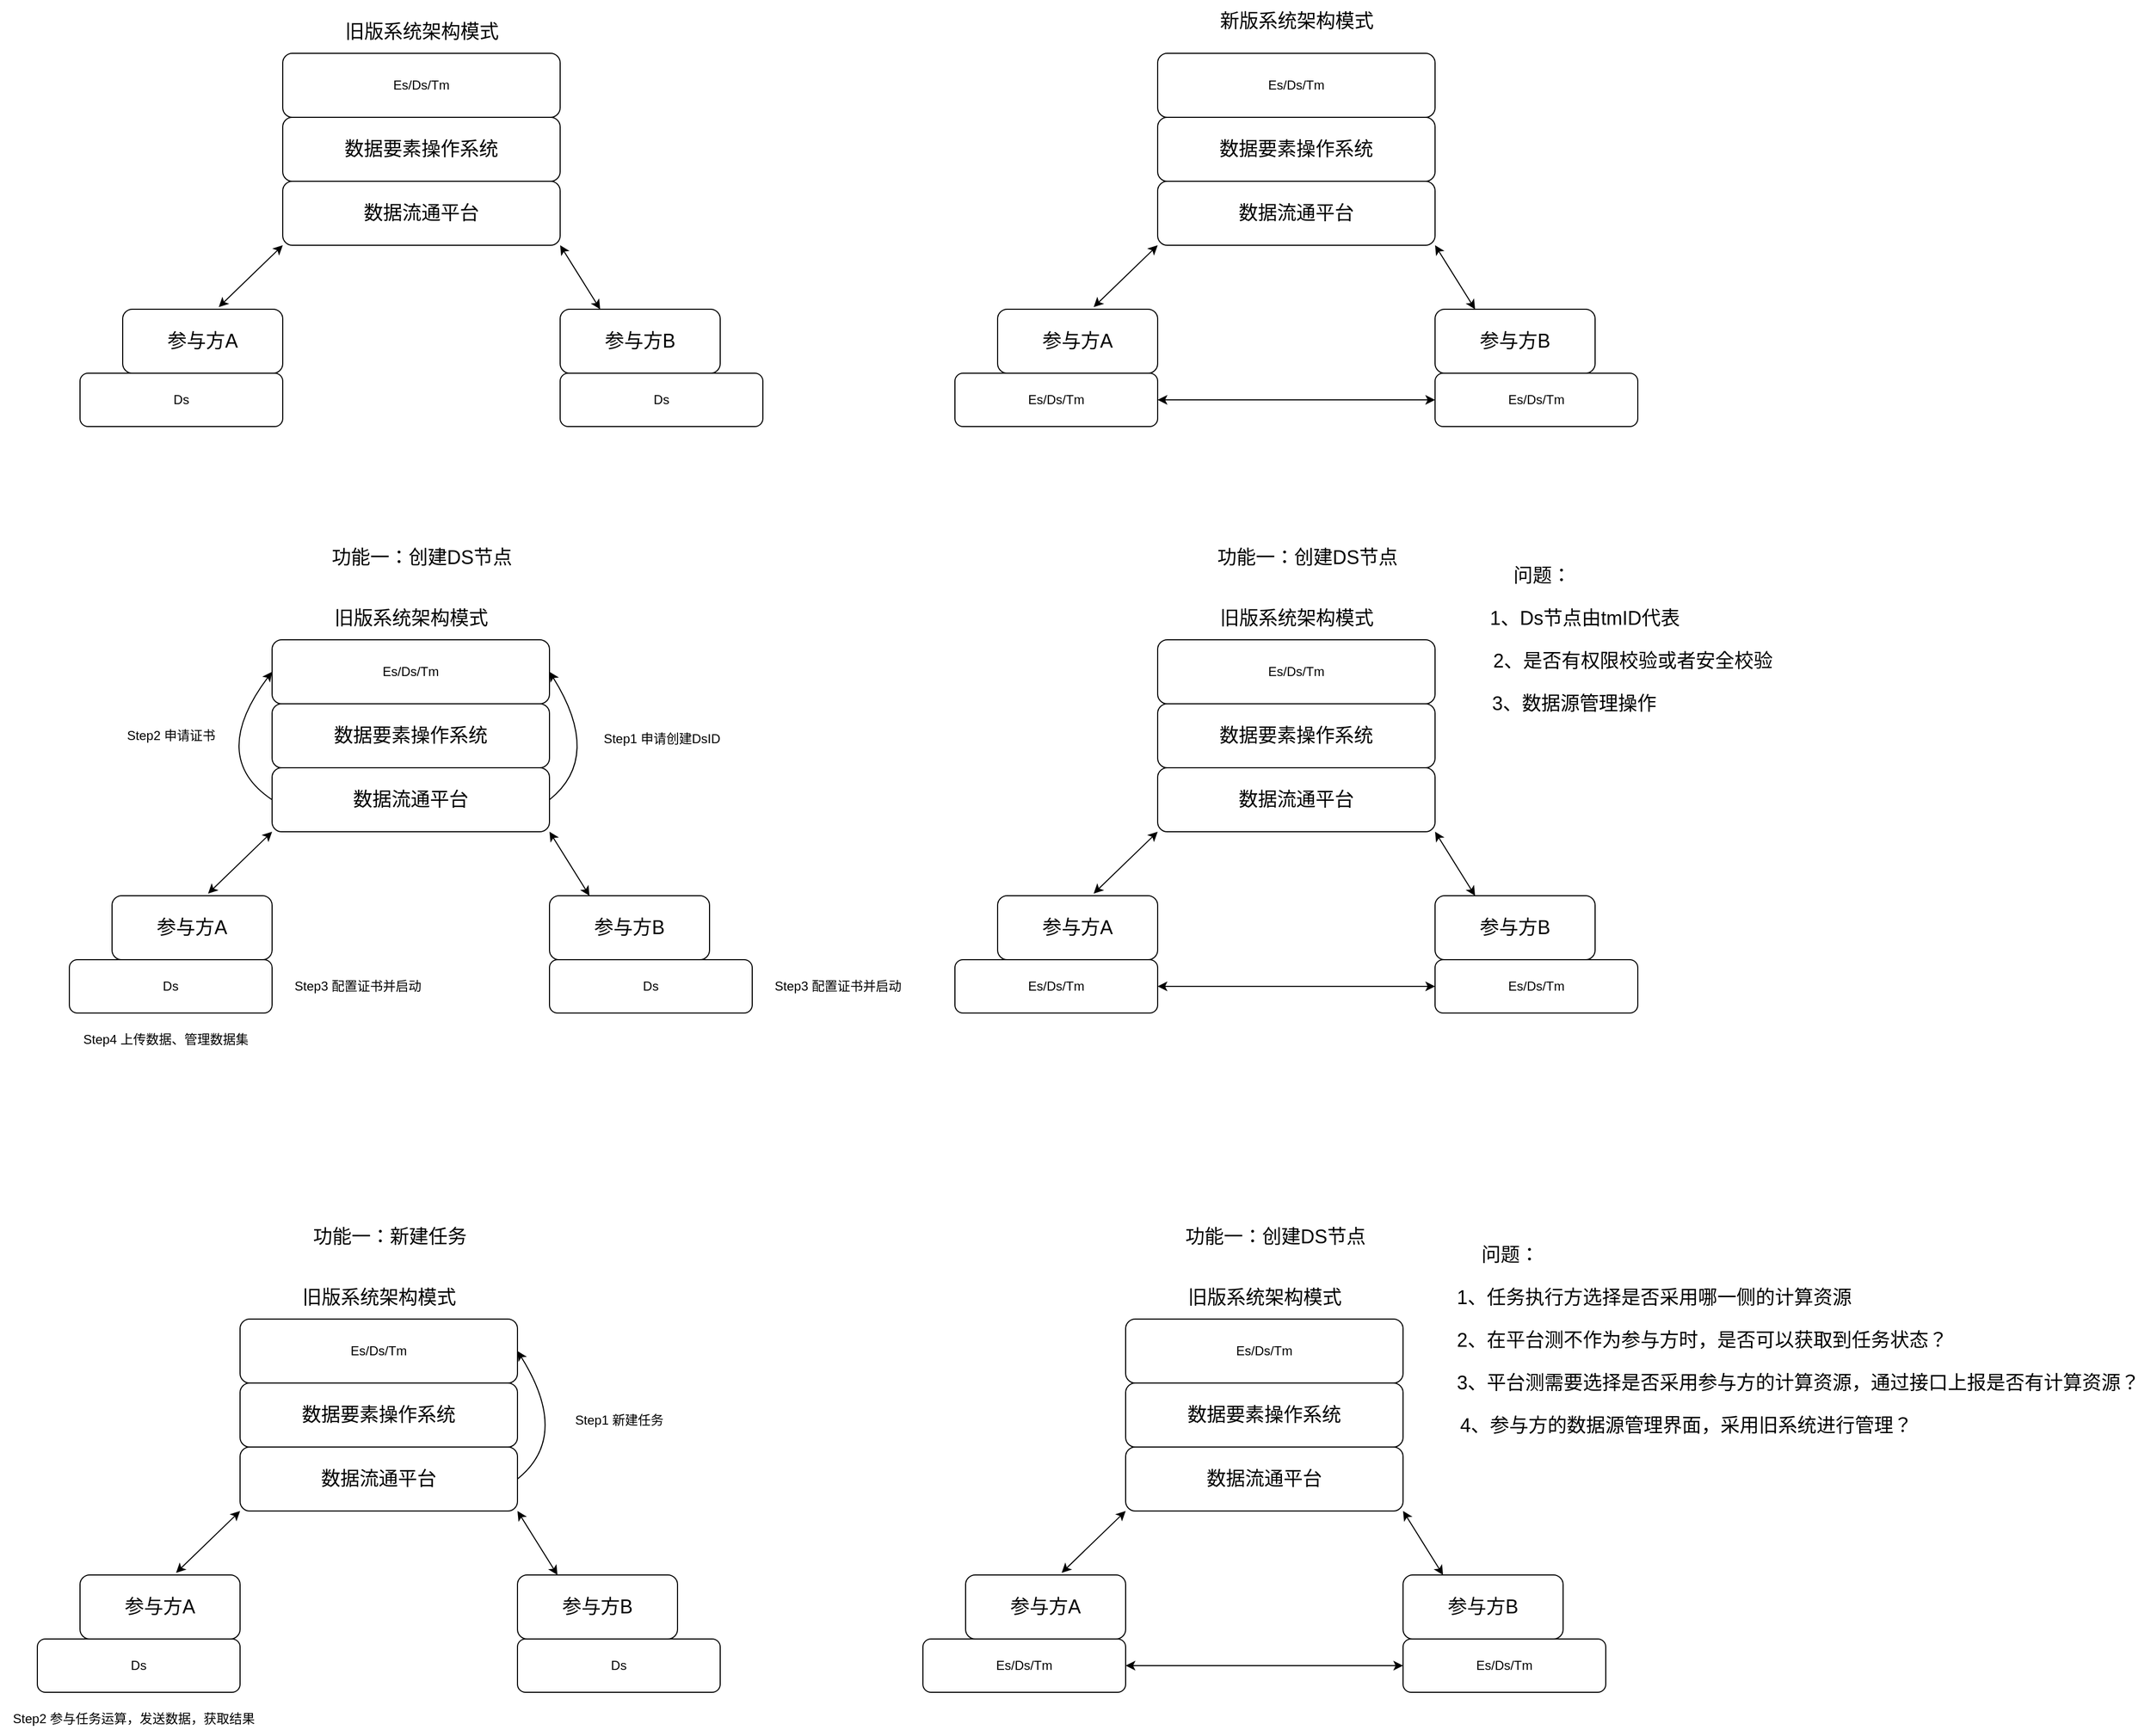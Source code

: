 <mxfile version="22.1.2" type="device">
  <diagram id="kgpKYQtTHZ0yAKxKKP6v" name="Page-1">
    <mxGraphModel dx="2074" dy="2367" grid="1" gridSize="10" guides="1" tooltips="1" connect="1" arrows="1" fold="1" page="1" pageScale="1" pageWidth="850" pageHeight="1100" math="0" shadow="0">
      <root>
        <mxCell id="0" />
        <mxCell id="1" parent="0" />
        <mxCell id="IVVI-XEZEUWKGoIuO-L4-1" value="&lt;font style=&quot;font-size: 18px;&quot;&gt;数据要素操作系统&lt;/font&gt;" style="rounded=1;whiteSpace=wrap;html=1;" vertex="1" parent="1">
          <mxGeometry x="1090" y="-430" width="260" height="60" as="geometry" />
        </mxCell>
        <mxCell id="IVVI-XEZEUWKGoIuO-L4-2" value="Es/Ds/Tm" style="rounded=1;whiteSpace=wrap;html=1;" vertex="1" parent="1">
          <mxGeometry x="1090" y="-490" width="260" height="60" as="geometry" />
        </mxCell>
        <mxCell id="IVVI-XEZEUWKGoIuO-L4-3" value="&lt;font style=&quot;font-size: 18px;&quot;&gt;参与方A&lt;/font&gt;" style="rounded=1;whiteSpace=wrap;html=1;" vertex="1" parent="1">
          <mxGeometry x="940" y="-250" width="150" height="60" as="geometry" />
        </mxCell>
        <mxCell id="IVVI-XEZEUWKGoIuO-L4-4" value="&lt;font style=&quot;font-size: 18px;&quot;&gt;数据流通平台&lt;/font&gt;" style="rounded=1;whiteSpace=wrap;html=1;" vertex="1" parent="1">
          <mxGeometry x="1090" y="-370" width="260" height="60" as="geometry" />
        </mxCell>
        <mxCell id="IVVI-XEZEUWKGoIuO-L4-5" value="Es/Ds/Tm" style="rounded=1;whiteSpace=wrap;html=1;" vertex="1" parent="1">
          <mxGeometry x="900" y="-190" width="190" height="50" as="geometry" />
        </mxCell>
        <mxCell id="IVVI-XEZEUWKGoIuO-L4-6" value="&lt;font style=&quot;font-size: 18px;&quot;&gt;参与方B&lt;/font&gt;" style="rounded=1;whiteSpace=wrap;html=1;" vertex="1" parent="1">
          <mxGeometry x="1350" y="-250" width="150" height="60" as="geometry" />
        </mxCell>
        <mxCell id="IVVI-XEZEUWKGoIuO-L4-7" value="Es/Ds/Tm" style="rounded=1;whiteSpace=wrap;html=1;" vertex="1" parent="1">
          <mxGeometry x="1350" y="-190" width="190" height="50" as="geometry" />
        </mxCell>
        <mxCell id="IVVI-XEZEUWKGoIuO-L4-8" value="" style="endArrow=classic;startArrow=classic;html=1;rounded=0;exitX=0.6;exitY=-0.033;exitDx=0;exitDy=0;exitPerimeter=0;" edge="1" parent="1" source="IVVI-XEZEUWKGoIuO-L4-3">
          <mxGeometry width="50" height="50" relative="1" as="geometry">
            <mxPoint x="1040" y="-260" as="sourcePoint" />
            <mxPoint x="1090" y="-310" as="targetPoint" />
          </mxGeometry>
        </mxCell>
        <mxCell id="IVVI-XEZEUWKGoIuO-L4-9" value="" style="endArrow=classic;startArrow=classic;html=1;rounded=0;exitX=0.25;exitY=0;exitDx=0;exitDy=0;entryX=1;entryY=1;entryDx=0;entryDy=0;" edge="1" parent="1" source="IVVI-XEZEUWKGoIuO-L4-6" target="IVVI-XEZEUWKGoIuO-L4-4">
          <mxGeometry width="50" height="50" relative="1" as="geometry">
            <mxPoint x="1040" y="-242" as="sourcePoint" />
            <mxPoint x="1100" y="-300" as="targetPoint" />
          </mxGeometry>
        </mxCell>
        <mxCell id="IVVI-XEZEUWKGoIuO-L4-10" value="&lt;font style=&quot;font-size: 18px;&quot;&gt;数据要素操作系统&lt;/font&gt;" style="rounded=1;whiteSpace=wrap;html=1;" vertex="1" parent="1">
          <mxGeometry x="270" y="-430" width="260" height="60" as="geometry" />
        </mxCell>
        <mxCell id="IVVI-XEZEUWKGoIuO-L4-11" value="Es/Ds/Tm" style="rounded=1;whiteSpace=wrap;html=1;" vertex="1" parent="1">
          <mxGeometry x="270" y="-490" width="260" height="60" as="geometry" />
        </mxCell>
        <mxCell id="IVVI-XEZEUWKGoIuO-L4-12" value="&lt;font style=&quot;font-size: 18px;&quot;&gt;参与方A&lt;/font&gt;" style="rounded=1;whiteSpace=wrap;html=1;" vertex="1" parent="1">
          <mxGeometry x="120" y="-250" width="150" height="60" as="geometry" />
        </mxCell>
        <mxCell id="IVVI-XEZEUWKGoIuO-L4-13" value="&lt;font style=&quot;font-size: 18px;&quot;&gt;数据流通平台&lt;/font&gt;" style="rounded=1;whiteSpace=wrap;html=1;" vertex="1" parent="1">
          <mxGeometry x="270" y="-370" width="260" height="60" as="geometry" />
        </mxCell>
        <mxCell id="IVVI-XEZEUWKGoIuO-L4-14" value="Ds" style="rounded=1;whiteSpace=wrap;html=1;" vertex="1" parent="1">
          <mxGeometry x="80" y="-190" width="190" height="50" as="geometry" />
        </mxCell>
        <mxCell id="IVVI-XEZEUWKGoIuO-L4-15" value="&lt;font style=&quot;font-size: 18px;&quot;&gt;参与方B&lt;/font&gt;" style="rounded=1;whiteSpace=wrap;html=1;" vertex="1" parent="1">
          <mxGeometry x="530" y="-250" width="150" height="60" as="geometry" />
        </mxCell>
        <mxCell id="IVVI-XEZEUWKGoIuO-L4-16" value="Ds" style="rounded=1;whiteSpace=wrap;html=1;" vertex="1" parent="1">
          <mxGeometry x="530" y="-190" width="190" height="50" as="geometry" />
        </mxCell>
        <mxCell id="IVVI-XEZEUWKGoIuO-L4-17" value="" style="endArrow=classic;startArrow=classic;html=1;rounded=0;exitX=0.6;exitY=-0.033;exitDx=0;exitDy=0;exitPerimeter=0;" edge="1" parent="1" source="IVVI-XEZEUWKGoIuO-L4-12">
          <mxGeometry width="50" height="50" relative="1" as="geometry">
            <mxPoint x="220" y="-260" as="sourcePoint" />
            <mxPoint x="270" y="-310" as="targetPoint" />
          </mxGeometry>
        </mxCell>
        <mxCell id="IVVI-XEZEUWKGoIuO-L4-18" value="" style="endArrow=classic;startArrow=classic;html=1;rounded=0;exitX=0.25;exitY=0;exitDx=0;exitDy=0;entryX=1;entryY=1;entryDx=0;entryDy=0;" edge="1" parent="1" source="IVVI-XEZEUWKGoIuO-L4-15" target="IVVI-XEZEUWKGoIuO-L4-13">
          <mxGeometry width="50" height="50" relative="1" as="geometry">
            <mxPoint x="220" y="-242" as="sourcePoint" />
            <mxPoint x="280" y="-300" as="targetPoint" />
          </mxGeometry>
        </mxCell>
        <mxCell id="IVVI-XEZEUWKGoIuO-L4-19" value="&lt;font style=&quot;font-size: 18px;&quot;&gt;旧版系统架构模式&lt;/font&gt;" style="text;html=1;align=center;verticalAlign=middle;resizable=0;points=[];autosize=1;strokeColor=none;fillColor=none;" vertex="1" parent="1">
          <mxGeometry x="315" y="-530" width="170" height="40" as="geometry" />
        </mxCell>
        <mxCell id="IVVI-XEZEUWKGoIuO-L4-20" value="&lt;font style=&quot;font-size: 18px;&quot;&gt;新版系统架构模式&lt;/font&gt;" style="text;html=1;align=center;verticalAlign=middle;resizable=0;points=[];autosize=1;strokeColor=none;fillColor=none;" vertex="1" parent="1">
          <mxGeometry x="1135" y="-540" width="170" height="40" as="geometry" />
        </mxCell>
        <mxCell id="IVVI-XEZEUWKGoIuO-L4-21" value="" style="endArrow=classic;startArrow=classic;html=1;rounded=0;exitX=1;exitY=0.5;exitDx=0;exitDy=0;entryX=0;entryY=0.5;entryDx=0;entryDy=0;" edge="1" parent="1" source="IVVI-XEZEUWKGoIuO-L4-5" target="IVVI-XEZEUWKGoIuO-L4-7">
          <mxGeometry width="50" height="50" relative="1" as="geometry">
            <mxPoint x="578" y="-240" as="sourcePoint" />
            <mxPoint x="540" y="-300" as="targetPoint" />
          </mxGeometry>
        </mxCell>
        <mxCell id="IVVI-XEZEUWKGoIuO-L4-22" value="&lt;font style=&quot;font-size: 18px;&quot;&gt;数据要素操作系统&lt;/font&gt;" style="rounded=1;whiteSpace=wrap;html=1;" vertex="1" parent="1">
          <mxGeometry x="260" y="120" width="260" height="60" as="geometry" />
        </mxCell>
        <mxCell id="IVVI-XEZEUWKGoIuO-L4-23" value="Es/Ds/Tm" style="rounded=1;whiteSpace=wrap;html=1;" vertex="1" parent="1">
          <mxGeometry x="260" y="60" width="260" height="60" as="geometry" />
        </mxCell>
        <mxCell id="IVVI-XEZEUWKGoIuO-L4-24" value="&lt;font style=&quot;font-size: 18px;&quot;&gt;参与方A&lt;/font&gt;" style="rounded=1;whiteSpace=wrap;html=1;" vertex="1" parent="1">
          <mxGeometry x="110" y="300" width="150" height="60" as="geometry" />
        </mxCell>
        <mxCell id="IVVI-XEZEUWKGoIuO-L4-25" value="&lt;font style=&quot;font-size: 18px;&quot;&gt;数据流通平台&lt;/font&gt;" style="rounded=1;whiteSpace=wrap;html=1;" vertex="1" parent="1">
          <mxGeometry x="260" y="180" width="260" height="60" as="geometry" />
        </mxCell>
        <mxCell id="IVVI-XEZEUWKGoIuO-L4-26" value="Ds" style="rounded=1;whiteSpace=wrap;html=1;" vertex="1" parent="1">
          <mxGeometry x="70" y="360" width="190" height="50" as="geometry" />
        </mxCell>
        <mxCell id="IVVI-XEZEUWKGoIuO-L4-27" value="&lt;font style=&quot;font-size: 18px;&quot;&gt;参与方B&lt;/font&gt;" style="rounded=1;whiteSpace=wrap;html=1;" vertex="1" parent="1">
          <mxGeometry x="520" y="300" width="150" height="60" as="geometry" />
        </mxCell>
        <mxCell id="IVVI-XEZEUWKGoIuO-L4-28" value="Ds" style="rounded=1;whiteSpace=wrap;html=1;" vertex="1" parent="1">
          <mxGeometry x="520" y="360" width="190" height="50" as="geometry" />
        </mxCell>
        <mxCell id="IVVI-XEZEUWKGoIuO-L4-29" value="" style="endArrow=classic;startArrow=classic;html=1;rounded=0;exitX=0.6;exitY=-0.033;exitDx=0;exitDy=0;exitPerimeter=0;" edge="1" parent="1" source="IVVI-XEZEUWKGoIuO-L4-24">
          <mxGeometry width="50" height="50" relative="1" as="geometry">
            <mxPoint x="210" y="290" as="sourcePoint" />
            <mxPoint x="260" y="240" as="targetPoint" />
          </mxGeometry>
        </mxCell>
        <mxCell id="IVVI-XEZEUWKGoIuO-L4-30" value="" style="endArrow=classic;startArrow=classic;html=1;rounded=0;exitX=0.25;exitY=0;exitDx=0;exitDy=0;entryX=1;entryY=1;entryDx=0;entryDy=0;" edge="1" parent="1" source="IVVI-XEZEUWKGoIuO-L4-27" target="IVVI-XEZEUWKGoIuO-L4-25">
          <mxGeometry width="50" height="50" relative="1" as="geometry">
            <mxPoint x="210" y="308" as="sourcePoint" />
            <mxPoint x="270" y="250" as="targetPoint" />
          </mxGeometry>
        </mxCell>
        <mxCell id="IVVI-XEZEUWKGoIuO-L4-31" value="&lt;font style=&quot;font-size: 18px;&quot;&gt;旧版系统架构模式&lt;/font&gt;" style="text;html=1;align=center;verticalAlign=middle;resizable=0;points=[];autosize=1;strokeColor=none;fillColor=none;" vertex="1" parent="1">
          <mxGeometry x="305" y="20" width="170" height="40" as="geometry" />
        </mxCell>
        <mxCell id="IVVI-XEZEUWKGoIuO-L4-32" value="&lt;font style=&quot;font-size: 18px;&quot;&gt;功能一：创建DS节点&lt;/font&gt;" style="text;html=1;align=center;verticalAlign=middle;resizable=0;points=[];autosize=1;strokeColor=none;fillColor=none;" vertex="1" parent="1">
          <mxGeometry x="305" y="-37" width="190" height="40" as="geometry" />
        </mxCell>
        <mxCell id="IVVI-XEZEUWKGoIuO-L4-33" value="" style="curved=1;endArrow=classic;html=1;rounded=0;exitX=1;exitY=0.5;exitDx=0;exitDy=0;entryX=1;entryY=0.5;entryDx=0;entryDy=0;" edge="1" parent="1" source="IVVI-XEZEUWKGoIuO-L4-25" target="IVVI-XEZEUWKGoIuO-L4-23">
          <mxGeometry width="50" height="50" relative="1" as="geometry">
            <mxPoint x="780" y="420" as="sourcePoint" />
            <mxPoint x="830" y="370" as="targetPoint" />
            <Array as="points">
              <mxPoint x="570" y="170" />
            </Array>
          </mxGeometry>
        </mxCell>
        <mxCell id="IVVI-XEZEUWKGoIuO-L4-34" value="Step1 申请创建DsID" style="text;html=1;align=center;verticalAlign=middle;resizable=0;points=[];autosize=1;strokeColor=none;fillColor=none;" vertex="1" parent="1">
          <mxGeometry x="560" y="138" width="130" height="30" as="geometry" />
        </mxCell>
        <mxCell id="IVVI-XEZEUWKGoIuO-L4-35" value="Step2 申请证书" style="text;html=1;align=center;verticalAlign=middle;resizable=0;points=[];autosize=1;strokeColor=none;fillColor=none;" vertex="1" parent="1">
          <mxGeometry x="110" y="135" width="110" height="30" as="geometry" />
        </mxCell>
        <mxCell id="IVVI-XEZEUWKGoIuO-L4-37" value="" style="curved=1;endArrow=classic;html=1;rounded=0;exitX=0;exitY=0.5;exitDx=0;exitDy=0;entryX=0;entryY=0.5;entryDx=0;entryDy=0;" edge="1" parent="1" source="IVVI-XEZEUWKGoIuO-L4-25" target="IVVI-XEZEUWKGoIuO-L4-23">
          <mxGeometry width="50" height="50" relative="1" as="geometry">
            <mxPoint x="150" y="210" as="sourcePoint" />
            <mxPoint x="150" y="90" as="targetPoint" />
            <Array as="points">
              <mxPoint x="200" y="170" />
            </Array>
          </mxGeometry>
        </mxCell>
        <mxCell id="IVVI-XEZEUWKGoIuO-L4-38" value="Step3 配置证书并启动" style="text;html=1;align=center;verticalAlign=middle;resizable=0;points=[];autosize=1;strokeColor=none;fillColor=none;" vertex="1" parent="1">
          <mxGeometry x="270" y="370" width="140" height="30" as="geometry" />
        </mxCell>
        <mxCell id="IVVI-XEZEUWKGoIuO-L4-39" value="Step3 配置证书并启动" style="text;html=1;align=center;verticalAlign=middle;resizable=0;points=[];autosize=1;strokeColor=none;fillColor=none;" vertex="1" parent="1">
          <mxGeometry x="720" y="370" width="140" height="30" as="geometry" />
        </mxCell>
        <mxCell id="IVVI-XEZEUWKGoIuO-L4-40" value="Step4 上传数据、管理数据集" style="text;html=1;align=center;verticalAlign=middle;resizable=0;points=[];autosize=1;strokeColor=none;fillColor=none;" vertex="1" parent="1">
          <mxGeometry x="70" y="420" width="180" height="30" as="geometry" />
        </mxCell>
        <mxCell id="IVVI-XEZEUWKGoIuO-L4-41" value="&lt;font style=&quot;font-size: 18px;&quot;&gt;数据要素操作系统&lt;/font&gt;" style="rounded=1;whiteSpace=wrap;html=1;" vertex="1" parent="1">
          <mxGeometry x="1090" y="120" width="260" height="60" as="geometry" />
        </mxCell>
        <mxCell id="IVVI-XEZEUWKGoIuO-L4-42" value="Es/Ds/Tm" style="rounded=1;whiteSpace=wrap;html=1;" vertex="1" parent="1">
          <mxGeometry x="1090" y="60" width="260" height="60" as="geometry" />
        </mxCell>
        <mxCell id="IVVI-XEZEUWKGoIuO-L4-43" value="&lt;font style=&quot;font-size: 18px;&quot;&gt;参与方A&lt;/font&gt;" style="rounded=1;whiteSpace=wrap;html=1;" vertex="1" parent="1">
          <mxGeometry x="940" y="300" width="150" height="60" as="geometry" />
        </mxCell>
        <mxCell id="IVVI-XEZEUWKGoIuO-L4-44" value="&lt;font style=&quot;font-size: 18px;&quot;&gt;数据流通平台&lt;/font&gt;" style="rounded=1;whiteSpace=wrap;html=1;" vertex="1" parent="1">
          <mxGeometry x="1090" y="180" width="260" height="60" as="geometry" />
        </mxCell>
        <mxCell id="IVVI-XEZEUWKGoIuO-L4-46" value="&lt;font style=&quot;font-size: 18px;&quot;&gt;参与方B&lt;/font&gt;" style="rounded=1;whiteSpace=wrap;html=1;" vertex="1" parent="1">
          <mxGeometry x="1350" y="300" width="150" height="60" as="geometry" />
        </mxCell>
        <mxCell id="IVVI-XEZEUWKGoIuO-L4-48" value="" style="endArrow=classic;startArrow=classic;html=1;rounded=0;exitX=0.6;exitY=-0.033;exitDx=0;exitDy=0;exitPerimeter=0;" edge="1" parent="1" source="IVVI-XEZEUWKGoIuO-L4-43">
          <mxGeometry width="50" height="50" relative="1" as="geometry">
            <mxPoint x="1040" y="290" as="sourcePoint" />
            <mxPoint x="1090" y="240" as="targetPoint" />
          </mxGeometry>
        </mxCell>
        <mxCell id="IVVI-XEZEUWKGoIuO-L4-49" value="" style="endArrow=classic;startArrow=classic;html=1;rounded=0;exitX=0.25;exitY=0;exitDx=0;exitDy=0;entryX=1;entryY=1;entryDx=0;entryDy=0;" edge="1" parent="1" source="IVVI-XEZEUWKGoIuO-L4-46" target="IVVI-XEZEUWKGoIuO-L4-44">
          <mxGeometry width="50" height="50" relative="1" as="geometry">
            <mxPoint x="1040" y="308" as="sourcePoint" />
            <mxPoint x="1100" y="250" as="targetPoint" />
          </mxGeometry>
        </mxCell>
        <mxCell id="IVVI-XEZEUWKGoIuO-L4-50" value="&lt;font style=&quot;font-size: 18px;&quot;&gt;旧版系统架构模式&lt;/font&gt;" style="text;html=1;align=center;verticalAlign=middle;resizable=0;points=[];autosize=1;strokeColor=none;fillColor=none;" vertex="1" parent="1">
          <mxGeometry x="1135" y="20" width="170" height="40" as="geometry" />
        </mxCell>
        <mxCell id="IVVI-XEZEUWKGoIuO-L4-51" value="&lt;font style=&quot;font-size: 18px;&quot;&gt;功能一：创建DS节点&lt;/font&gt;" style="text;html=1;align=center;verticalAlign=middle;resizable=0;points=[];autosize=1;strokeColor=none;fillColor=none;" vertex="1" parent="1">
          <mxGeometry x="1135" y="-37" width="190" height="40" as="geometry" />
        </mxCell>
        <mxCell id="IVVI-XEZEUWKGoIuO-L4-60" value="Es/Ds/Tm" style="rounded=1;whiteSpace=wrap;html=1;" vertex="1" parent="1">
          <mxGeometry x="900" y="360" width="190" height="50" as="geometry" />
        </mxCell>
        <mxCell id="IVVI-XEZEUWKGoIuO-L4-61" value="Es/Ds/Tm" style="rounded=1;whiteSpace=wrap;html=1;" vertex="1" parent="1">
          <mxGeometry x="1350" y="360" width="190" height="50" as="geometry" />
        </mxCell>
        <mxCell id="IVVI-XEZEUWKGoIuO-L4-62" value="" style="endArrow=classic;startArrow=classic;html=1;rounded=0;exitX=1;exitY=0.5;exitDx=0;exitDy=0;entryX=0;entryY=0.5;entryDx=0;entryDy=0;" edge="1" parent="1" source="IVVI-XEZEUWKGoIuO-L4-60" target="IVVI-XEZEUWKGoIuO-L4-61">
          <mxGeometry width="50" height="50" relative="1" as="geometry">
            <mxPoint x="578" y="310" as="sourcePoint" />
            <mxPoint x="540" y="250" as="targetPoint" />
          </mxGeometry>
        </mxCell>
        <mxCell id="IVVI-XEZEUWKGoIuO-L4-63" value="&lt;font style=&quot;font-size: 18px;&quot;&gt;1、Ds节点由tmID代表&lt;/font&gt;" style="text;html=1;align=center;verticalAlign=middle;resizable=0;points=[];autosize=1;strokeColor=none;fillColor=none;" vertex="1" parent="1">
          <mxGeometry x="1390" y="20" width="200" height="40" as="geometry" />
        </mxCell>
        <mxCell id="IVVI-XEZEUWKGoIuO-L4-64" value="&lt;font style=&quot;font-size: 18px;&quot;&gt;问题：&lt;br&gt;&lt;/font&gt;" style="text;html=1;align=center;verticalAlign=middle;resizable=0;points=[];autosize=1;strokeColor=none;fillColor=none;" vertex="1" parent="1">
          <mxGeometry x="1410" y="-20" width="80" height="40" as="geometry" />
        </mxCell>
        <mxCell id="IVVI-XEZEUWKGoIuO-L4-65" value="&lt;font style=&quot;font-size: 18px;&quot;&gt;2、是否有权限校验或者安全校验&lt;/font&gt;" style="text;html=1;align=center;verticalAlign=middle;resizable=0;points=[];autosize=1;strokeColor=none;fillColor=none;" vertex="1" parent="1">
          <mxGeometry x="1390" y="60" width="290" height="40" as="geometry" />
        </mxCell>
        <mxCell id="IVVI-XEZEUWKGoIuO-L4-66" value="&lt;font style=&quot;font-size: 18px;&quot;&gt;3、数据源管理操作&lt;/font&gt;" style="text;html=1;align=center;verticalAlign=middle;resizable=0;points=[];autosize=1;strokeColor=none;fillColor=none;" vertex="1" parent="1">
          <mxGeometry x="1390" y="100" width="180" height="40" as="geometry" />
        </mxCell>
        <mxCell id="IVVI-XEZEUWKGoIuO-L4-67" value="&lt;font style=&quot;font-size: 18px;&quot;&gt;数据要素操作系统&lt;/font&gt;" style="rounded=1;whiteSpace=wrap;html=1;" vertex="1" parent="1">
          <mxGeometry x="230" y="757" width="260" height="60" as="geometry" />
        </mxCell>
        <mxCell id="IVVI-XEZEUWKGoIuO-L4-68" value="Es/Ds/Tm" style="rounded=1;whiteSpace=wrap;html=1;" vertex="1" parent="1">
          <mxGeometry x="230" y="697" width="260" height="60" as="geometry" />
        </mxCell>
        <mxCell id="IVVI-XEZEUWKGoIuO-L4-69" value="&lt;font style=&quot;font-size: 18px;&quot;&gt;参与方A&lt;/font&gt;" style="rounded=1;whiteSpace=wrap;html=1;" vertex="1" parent="1">
          <mxGeometry x="80" y="937" width="150" height="60" as="geometry" />
        </mxCell>
        <mxCell id="IVVI-XEZEUWKGoIuO-L4-70" value="&lt;font style=&quot;font-size: 18px;&quot;&gt;数据流通平台&lt;/font&gt;" style="rounded=1;whiteSpace=wrap;html=1;" vertex="1" parent="1">
          <mxGeometry x="230" y="817" width="260" height="60" as="geometry" />
        </mxCell>
        <mxCell id="IVVI-XEZEUWKGoIuO-L4-71" value="Ds" style="rounded=1;whiteSpace=wrap;html=1;" vertex="1" parent="1">
          <mxGeometry x="40" y="997" width="190" height="50" as="geometry" />
        </mxCell>
        <mxCell id="IVVI-XEZEUWKGoIuO-L4-72" value="&lt;font style=&quot;font-size: 18px;&quot;&gt;参与方B&lt;/font&gt;" style="rounded=1;whiteSpace=wrap;html=1;" vertex="1" parent="1">
          <mxGeometry x="490" y="937" width="150" height="60" as="geometry" />
        </mxCell>
        <mxCell id="IVVI-XEZEUWKGoIuO-L4-73" value="Ds" style="rounded=1;whiteSpace=wrap;html=1;" vertex="1" parent="1">
          <mxGeometry x="490" y="997" width="190" height="50" as="geometry" />
        </mxCell>
        <mxCell id="IVVI-XEZEUWKGoIuO-L4-74" value="" style="endArrow=classic;startArrow=classic;html=1;rounded=0;exitX=0.6;exitY=-0.033;exitDx=0;exitDy=0;exitPerimeter=0;" edge="1" parent="1" source="IVVI-XEZEUWKGoIuO-L4-69">
          <mxGeometry width="50" height="50" relative="1" as="geometry">
            <mxPoint x="180" y="927" as="sourcePoint" />
            <mxPoint x="230" y="877" as="targetPoint" />
          </mxGeometry>
        </mxCell>
        <mxCell id="IVVI-XEZEUWKGoIuO-L4-75" value="" style="endArrow=classic;startArrow=classic;html=1;rounded=0;exitX=0.25;exitY=0;exitDx=0;exitDy=0;entryX=1;entryY=1;entryDx=0;entryDy=0;" edge="1" parent="1" source="IVVI-XEZEUWKGoIuO-L4-72" target="IVVI-XEZEUWKGoIuO-L4-70">
          <mxGeometry width="50" height="50" relative="1" as="geometry">
            <mxPoint x="180" y="945" as="sourcePoint" />
            <mxPoint x="240" y="887" as="targetPoint" />
          </mxGeometry>
        </mxCell>
        <mxCell id="IVVI-XEZEUWKGoIuO-L4-76" value="&lt;font style=&quot;font-size: 18px;&quot;&gt;旧版系统架构模式&lt;/font&gt;" style="text;html=1;align=center;verticalAlign=middle;resizable=0;points=[];autosize=1;strokeColor=none;fillColor=none;" vertex="1" parent="1">
          <mxGeometry x="275" y="657" width="170" height="40" as="geometry" />
        </mxCell>
        <mxCell id="IVVI-XEZEUWKGoIuO-L4-77" value="&lt;font style=&quot;font-size: 18px;&quot;&gt;功能一：新建任务&lt;/font&gt;" style="text;html=1;align=center;verticalAlign=middle;resizable=0;points=[];autosize=1;strokeColor=none;fillColor=none;" vertex="1" parent="1">
          <mxGeometry x="285" y="600" width="170" height="40" as="geometry" />
        </mxCell>
        <mxCell id="IVVI-XEZEUWKGoIuO-L4-78" value="" style="curved=1;endArrow=classic;html=1;rounded=0;exitX=1;exitY=0.5;exitDx=0;exitDy=0;entryX=1;entryY=0.5;entryDx=0;entryDy=0;" edge="1" parent="1" source="IVVI-XEZEUWKGoIuO-L4-70" target="IVVI-XEZEUWKGoIuO-L4-68">
          <mxGeometry width="50" height="50" relative="1" as="geometry">
            <mxPoint x="750" y="1057" as="sourcePoint" />
            <mxPoint x="800" y="1007" as="targetPoint" />
            <Array as="points">
              <mxPoint x="540" y="807" />
            </Array>
          </mxGeometry>
        </mxCell>
        <mxCell id="IVVI-XEZEUWKGoIuO-L4-79" value="Step1 新建任务" style="text;html=1;align=center;verticalAlign=middle;resizable=0;points=[];autosize=1;strokeColor=none;fillColor=none;" vertex="1" parent="1">
          <mxGeometry x="530" y="777" width="110" height="30" as="geometry" />
        </mxCell>
        <mxCell id="IVVI-XEZEUWKGoIuO-L4-84" value="Step2 参与任务运算，发送数据，获取结果" style="text;html=1;align=center;verticalAlign=middle;resizable=0;points=[];autosize=1;strokeColor=none;fillColor=none;" vertex="1" parent="1">
          <mxGeometry x="5" y="1057" width="250" height="30" as="geometry" />
        </mxCell>
        <mxCell id="IVVI-XEZEUWKGoIuO-L4-85" value="&lt;font style=&quot;font-size: 18px;&quot;&gt;数据要素操作系统&lt;/font&gt;" style="rounded=1;whiteSpace=wrap;html=1;" vertex="1" parent="1">
          <mxGeometry x="1060" y="757" width="260" height="60" as="geometry" />
        </mxCell>
        <mxCell id="IVVI-XEZEUWKGoIuO-L4-86" value="Es/Ds/Tm" style="rounded=1;whiteSpace=wrap;html=1;" vertex="1" parent="1">
          <mxGeometry x="1060" y="697" width="260" height="60" as="geometry" />
        </mxCell>
        <mxCell id="IVVI-XEZEUWKGoIuO-L4-87" value="&lt;font style=&quot;font-size: 18px;&quot;&gt;参与方A&lt;/font&gt;" style="rounded=1;whiteSpace=wrap;html=1;" vertex="1" parent="1">
          <mxGeometry x="910" y="937" width="150" height="60" as="geometry" />
        </mxCell>
        <mxCell id="IVVI-XEZEUWKGoIuO-L4-88" value="&lt;font style=&quot;font-size: 18px;&quot;&gt;数据流通平台&lt;/font&gt;" style="rounded=1;whiteSpace=wrap;html=1;" vertex="1" parent="1">
          <mxGeometry x="1060" y="817" width="260" height="60" as="geometry" />
        </mxCell>
        <mxCell id="IVVI-XEZEUWKGoIuO-L4-89" value="&lt;font style=&quot;font-size: 18px;&quot;&gt;参与方B&lt;/font&gt;" style="rounded=1;whiteSpace=wrap;html=1;" vertex="1" parent="1">
          <mxGeometry x="1320" y="937" width="150" height="60" as="geometry" />
        </mxCell>
        <mxCell id="IVVI-XEZEUWKGoIuO-L4-90" value="" style="endArrow=classic;startArrow=classic;html=1;rounded=0;exitX=0.6;exitY=-0.033;exitDx=0;exitDy=0;exitPerimeter=0;" edge="1" parent="1" source="IVVI-XEZEUWKGoIuO-L4-87">
          <mxGeometry width="50" height="50" relative="1" as="geometry">
            <mxPoint x="1010" y="927" as="sourcePoint" />
            <mxPoint x="1060" y="877" as="targetPoint" />
          </mxGeometry>
        </mxCell>
        <mxCell id="IVVI-XEZEUWKGoIuO-L4-91" value="" style="endArrow=classic;startArrow=classic;html=1;rounded=0;exitX=0.25;exitY=0;exitDx=0;exitDy=0;entryX=1;entryY=1;entryDx=0;entryDy=0;" edge="1" parent="1" source="IVVI-XEZEUWKGoIuO-L4-89" target="IVVI-XEZEUWKGoIuO-L4-88">
          <mxGeometry width="50" height="50" relative="1" as="geometry">
            <mxPoint x="1010" y="945" as="sourcePoint" />
            <mxPoint x="1070" y="887" as="targetPoint" />
          </mxGeometry>
        </mxCell>
        <mxCell id="IVVI-XEZEUWKGoIuO-L4-92" value="&lt;font style=&quot;font-size: 18px;&quot;&gt;旧版系统架构模式&lt;/font&gt;" style="text;html=1;align=center;verticalAlign=middle;resizable=0;points=[];autosize=1;strokeColor=none;fillColor=none;" vertex="1" parent="1">
          <mxGeometry x="1105" y="657" width="170" height="40" as="geometry" />
        </mxCell>
        <mxCell id="IVVI-XEZEUWKGoIuO-L4-93" value="&lt;font style=&quot;font-size: 18px;&quot;&gt;功能一：创建DS节点&lt;/font&gt;" style="text;html=1;align=center;verticalAlign=middle;resizable=0;points=[];autosize=1;strokeColor=none;fillColor=none;" vertex="1" parent="1">
          <mxGeometry x="1105" y="600" width="190" height="40" as="geometry" />
        </mxCell>
        <mxCell id="IVVI-XEZEUWKGoIuO-L4-94" value="Es/Ds/Tm" style="rounded=1;whiteSpace=wrap;html=1;" vertex="1" parent="1">
          <mxGeometry x="870" y="997" width="190" height="50" as="geometry" />
        </mxCell>
        <mxCell id="IVVI-XEZEUWKGoIuO-L4-95" value="Es/Ds/Tm" style="rounded=1;whiteSpace=wrap;html=1;" vertex="1" parent="1">
          <mxGeometry x="1320" y="997" width="190" height="50" as="geometry" />
        </mxCell>
        <mxCell id="IVVI-XEZEUWKGoIuO-L4-96" value="" style="endArrow=classic;startArrow=classic;html=1;rounded=0;exitX=1;exitY=0.5;exitDx=0;exitDy=0;entryX=0;entryY=0.5;entryDx=0;entryDy=0;" edge="1" parent="1" source="IVVI-XEZEUWKGoIuO-L4-94" target="IVVI-XEZEUWKGoIuO-L4-95">
          <mxGeometry width="50" height="50" relative="1" as="geometry">
            <mxPoint x="548" y="947" as="sourcePoint" />
            <mxPoint x="510" y="887" as="targetPoint" />
          </mxGeometry>
        </mxCell>
        <mxCell id="IVVI-XEZEUWKGoIuO-L4-97" value="&lt;font style=&quot;font-size: 18px;&quot;&gt;1、任务执行方选择是否采用哪一侧的计算资源&lt;/font&gt;" style="text;html=1;align=center;verticalAlign=middle;resizable=0;points=[];autosize=1;strokeColor=none;fillColor=none;" vertex="1" parent="1">
          <mxGeometry x="1360" y="657" width="390" height="40" as="geometry" />
        </mxCell>
        <mxCell id="IVVI-XEZEUWKGoIuO-L4-98" value="&lt;font style=&quot;font-size: 18px;&quot;&gt;问题：&lt;br&gt;&lt;/font&gt;" style="text;html=1;align=center;verticalAlign=middle;resizable=0;points=[];autosize=1;strokeColor=none;fillColor=none;" vertex="1" parent="1">
          <mxGeometry x="1380" y="617" width="80" height="40" as="geometry" />
        </mxCell>
        <mxCell id="IVVI-XEZEUWKGoIuO-L4-99" value="&lt;font style=&quot;font-size: 18px;&quot;&gt;2、在平台测不作为参与方时，是否可以获取到任务状态？&lt;/font&gt;" style="text;html=1;align=center;verticalAlign=middle;resizable=0;points=[];autosize=1;strokeColor=none;fillColor=none;" vertex="1" parent="1">
          <mxGeometry x="1360" y="697" width="480" height="40" as="geometry" />
        </mxCell>
        <mxCell id="IVVI-XEZEUWKGoIuO-L4-100" value="&lt;font style=&quot;font-size: 18px;&quot;&gt;3、平台测需要选择是否采用参与方的计算资源，通过接口上报是否有计算资源？&lt;/font&gt;" style="text;html=1;align=center;verticalAlign=middle;resizable=0;points=[];autosize=1;strokeColor=none;fillColor=none;" vertex="1" parent="1">
          <mxGeometry x="1360" y="737" width="660" height="40" as="geometry" />
        </mxCell>
        <mxCell id="IVVI-XEZEUWKGoIuO-L4-103" value="&lt;font style=&quot;font-size: 18px;&quot;&gt;4、参与方的数据源管理界面，采用旧系统进行管理？&lt;/font&gt;" style="text;html=1;align=center;verticalAlign=middle;resizable=0;points=[];autosize=1;strokeColor=none;fillColor=none;" vertex="1" parent="1">
          <mxGeometry x="1360" y="777" width="450" height="40" as="geometry" />
        </mxCell>
      </root>
    </mxGraphModel>
  </diagram>
</mxfile>
